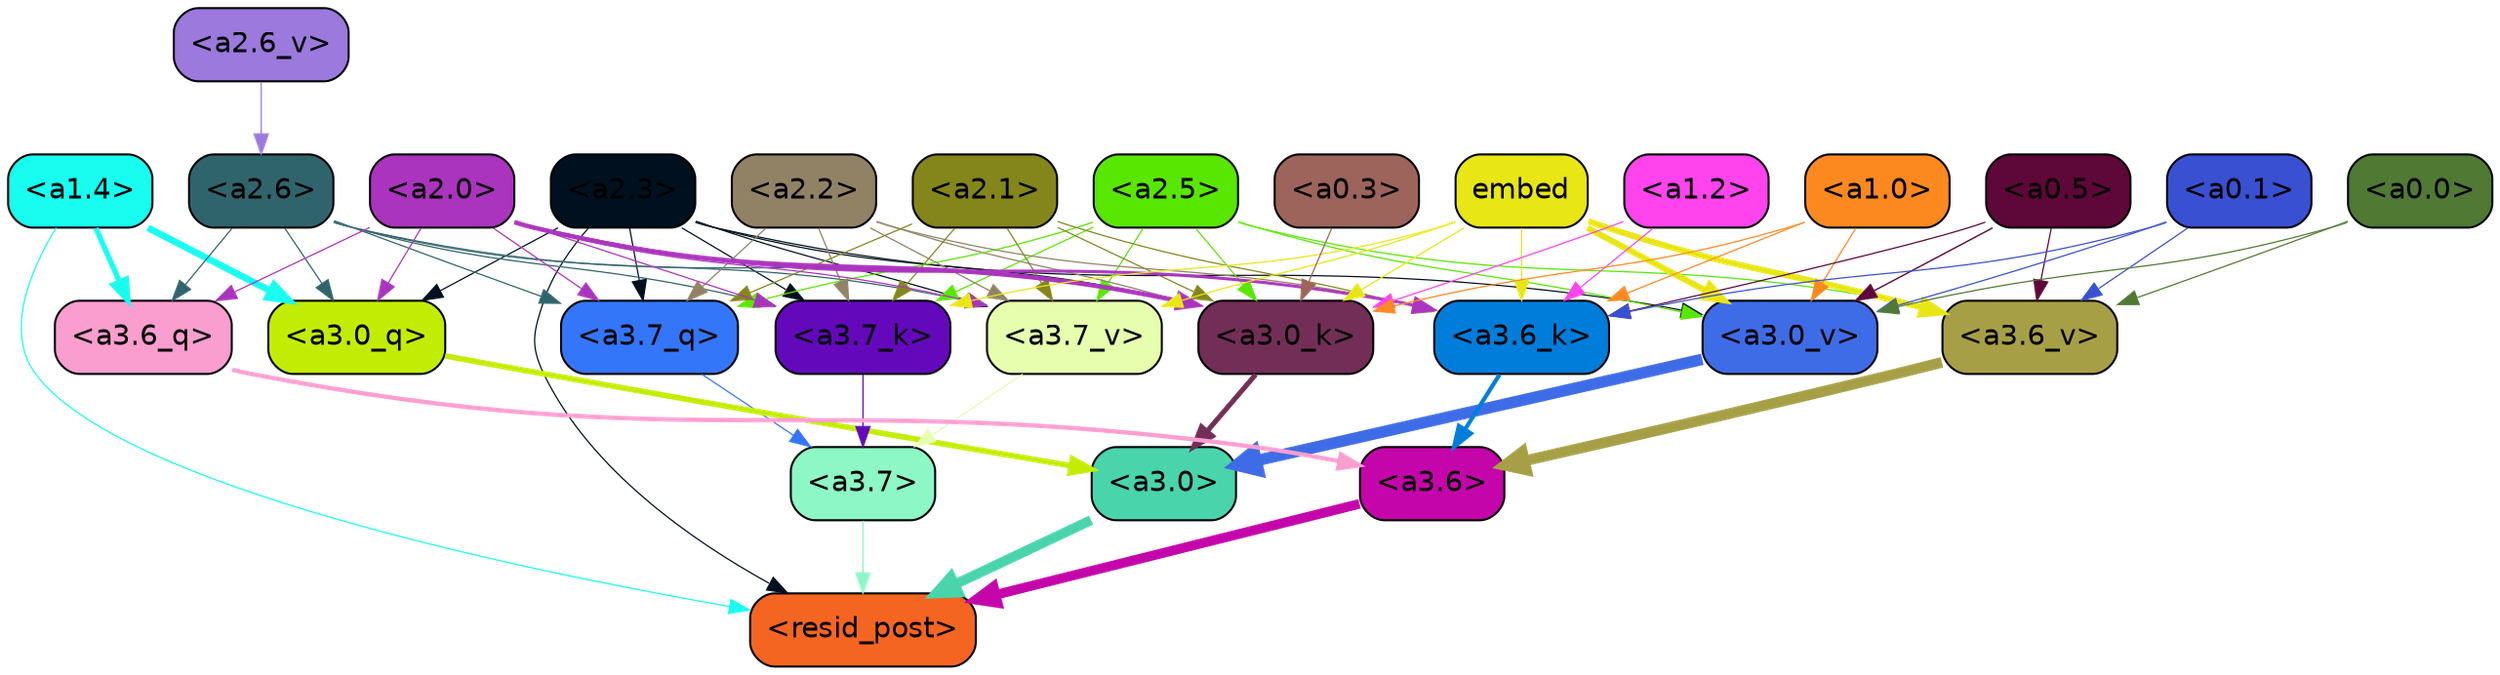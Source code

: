strict digraph "" {
	graph [bgcolor=transparent,
		layout=dot,
		overlap=false,
		splines=true
	];
	"<a3.7>"	[color=black,
		fillcolor="#8df7c6",
		fontname=Helvetica,
		shape=box,
		style="filled, rounded"];
	"<resid_post>"	[color=black,
		fillcolor="#f56522",
		fontname=Helvetica,
		shape=box,
		style="filled, rounded"];
	"<a3.7>" -> "<resid_post>"	[color="#8df7c6",
		penwidth=0.6];
	"<a3.6>"	[color=black,
		fillcolor="#c405a9",
		fontname=Helvetica,
		shape=box,
		style="filled, rounded"];
	"<a3.6>" -> "<resid_post>"	[color="#c405a9",
		penwidth=4.751612067222595];
	"<a3.0>"	[color=black,
		fillcolor="#49d4ac",
		fontname=Helvetica,
		shape=box,
		style="filled, rounded"];
	"<a3.0>" -> "<resid_post>"	[color="#49d4ac",
		penwidth=4.884142994880676];
	"<a2.3>"	[color=black,
		fillcolor="#00101e",
		fontname=Helvetica,
		shape=box,
		style="filled, rounded"];
	"<a2.3>" -> "<resid_post>"	[color="#00101e",
		penwidth=0.6];
	"<a3.7_q>"	[color=black,
		fillcolor="#3376fa",
		fontname=Helvetica,
		shape=box,
		style="filled, rounded"];
	"<a2.3>" -> "<a3.7_q>"	[color="#00101e",
		penwidth=0.6];
	"<a3.0_q>"	[color=black,
		fillcolor="#c3ec05",
		fontname=Helvetica,
		shape=box,
		style="filled, rounded"];
	"<a2.3>" -> "<a3.0_q>"	[color="#00101e",
		penwidth=0.6];
	"<a3.7_k>"	[color=black,
		fillcolor="#6309bb",
		fontname=Helvetica,
		shape=box,
		style="filled, rounded"];
	"<a2.3>" -> "<a3.7_k>"	[color="#00101e",
		penwidth=0.6];
	"<a3.0_k>"	[color=black,
		fillcolor="#722e57",
		fontname=Helvetica,
		shape=box,
		style="filled, rounded"];
	"<a2.3>" -> "<a3.0_k>"	[color="#00101e",
		penwidth=0.6];
	"<a3.7_v>"	[color=black,
		fillcolor="#e6feae",
		fontname=Helvetica,
		shape=box,
		style="filled, rounded"];
	"<a2.3>" -> "<a3.7_v>"	[color="#00101e",
		penwidth=0.6];
	"<a3.0_v>"	[color=black,
		fillcolor="#3e6ce6",
		fontname=Helvetica,
		shape=box,
		style="filled, rounded"];
	"<a2.3>" -> "<a3.0_v>"	[color="#00101e",
		penwidth=0.6];
	"<a1.4>"	[color=black,
		fillcolor="#18fdef",
		fontname=Helvetica,
		shape=box,
		style="filled, rounded"];
	"<a1.4>" -> "<resid_post>"	[color="#18fdef",
		penwidth=0.6];
	"<a3.6_q>"	[color=black,
		fillcolor="#fa9dcf",
		fontname=Helvetica,
		shape=box,
		style="filled, rounded"];
	"<a1.4>" -> "<a3.6_q>"	[color="#18fdef",
		penwidth=2.6469622254371643];
	"<a1.4>" -> "<a3.0_q>"	[color="#18fdef",
		penwidth=3.3040847778320312];
	"<a3.7_q>" -> "<a3.7>"	[color="#3376fa",
		penwidth=0.6];
	"<a3.6_q>" -> "<a3.6>"	[color="#fa9dcf",
		penwidth=2.091020345687866];
	"<a3.0_q>" -> "<a3.0>"	[color="#c3ec05",
		penwidth=2.7421876192092896];
	"<a3.7_k>" -> "<a3.7>"	[color="#6309bb",
		penwidth=0.6];
	"<a3.6_k>"	[color=black,
		fillcolor="#007dda",
		fontname=Helvetica,
		shape=box,
		style="filled, rounded"];
	"<a3.6_k>" -> "<a3.6>"	[color="#007dda",
		penwidth=2.048597991466522];
	"<a3.0_k>" -> "<a3.0>"	[color="#722e57",
		penwidth=2.476402521133423];
	"<a3.7_v>" -> "<a3.7>"	[color="#e6feae",
		penwidth=0.6];
	"<a3.6_v>"	[color=black,
		fillcolor="#a79f46",
		fontname=Helvetica,
		shape=box,
		style="filled, rounded"];
	"<a3.6_v>" -> "<a3.6>"	[color="#a79f46",
		penwidth=5.2550448179244995];
	"<a3.0_v>" -> "<a3.0>"	[color="#3e6ce6",
		penwidth=5.652270674705505];
	"<a2.6>"	[color=black,
		fillcolor="#30646c",
		fontname=Helvetica,
		shape=box,
		style="filled, rounded"];
	"<a2.6>" -> "<a3.7_q>"	[color="#30646c",
		penwidth=0.6];
	"<a2.6>" -> "<a3.6_q>"	[color="#30646c",
		penwidth=0.6];
	"<a2.6>" -> "<a3.0_q>"	[color="#30646c",
		penwidth=0.6];
	"<a2.6>" -> "<a3.7_k>"	[color="#30646c",
		penwidth=0.6];
	"<a2.6>" -> "<a3.0_k>"	[color="#30646c",
		penwidth=0.6];
	"<a2.6>" -> "<a3.7_v>"	[color="#30646c",
		penwidth=0.6];
	"<a2.5>"	[color=black,
		fillcolor="#58e700",
		fontname=Helvetica,
		shape=box,
		style="filled, rounded"];
	"<a2.5>" -> "<a3.7_q>"	[color="#58e700",
		penwidth=0.6];
	"<a2.5>" -> "<a3.7_k>"	[color="#58e700",
		penwidth=0.6];
	"<a2.5>" -> "<a3.0_k>"	[color="#58e700",
		penwidth=0.6];
	"<a2.5>" -> "<a3.7_v>"	[color="#58e700",
		penwidth=0.6];
	"<a2.5>" -> "<a3.6_v>"	[color="#58e700",
		penwidth=0.6];
	"<a2.5>" -> "<a3.0_v>"	[color="#58e700",
		penwidth=0.6];
	"<a2.2>"	[color=black,
		fillcolor="#918266",
		fontname=Helvetica,
		shape=box,
		style="filled, rounded"];
	"<a2.2>" -> "<a3.7_q>"	[color="#918266",
		penwidth=0.6];
	"<a2.2>" -> "<a3.7_k>"	[color="#918266",
		penwidth=0.6];
	"<a2.2>" -> "<a3.6_k>"	[color="#918266",
		penwidth=0.6];
	"<a2.2>" -> "<a3.0_k>"	[color="#918266",
		penwidth=0.6];
	"<a2.2>" -> "<a3.7_v>"	[color="#918266",
		penwidth=0.6];
	"<a2.1>"	[color=black,
		fillcolor="#84861c",
		fontname=Helvetica,
		shape=box,
		style="filled, rounded"];
	"<a2.1>" -> "<a3.7_q>"	[color="#84861c",
		penwidth=0.6];
	"<a2.1>" -> "<a3.7_k>"	[color="#84861c",
		penwidth=0.6];
	"<a2.1>" -> "<a3.6_k>"	[color="#84861c",
		penwidth=0.6];
	"<a2.1>" -> "<a3.0_k>"	[color="#84861c",
		penwidth=0.6];
	"<a2.1>" -> "<a3.7_v>"	[color="#84861c",
		penwidth=0.6];
	"<a2.0>"	[color=black,
		fillcolor="#aa34bd",
		fontname=Helvetica,
		shape=box,
		style="filled, rounded"];
	"<a2.0>" -> "<a3.7_q>"	[color="#aa34bd",
		penwidth=0.6];
	"<a2.0>" -> "<a3.6_q>"	[color="#aa34bd",
		penwidth=0.6];
	"<a2.0>" -> "<a3.0_q>"	[color="#aa34bd",
		penwidth=0.6];
	"<a2.0>" -> "<a3.7_k>"	[color="#aa34bd",
		penwidth=0.6];
	"<a2.0>" -> "<a3.6_k>"	[color="#aa34bd",
		penwidth=1.4757367372512817];
	"<a2.0>" -> "<a3.0_k>"	[color="#aa34bd",
		penwidth=2.2137351036071777];
	"<a2.0>" -> "<a3.7_v>"	[color="#aa34bd",
		penwidth=0.6];
	embed	[color=black,
		fillcolor="#e8e614",
		fontname=Helvetica,
		shape=box,
		style="filled, rounded"];
	embed -> "<a3.7_k>"	[color="#e8e614",
		penwidth=0.6];
	embed -> "<a3.6_k>"	[color="#e8e614",
		penwidth=0.6];
	embed -> "<a3.0_k>"	[color="#e8e614",
		penwidth=0.6];
	embed -> "<a3.7_v>"	[color="#e8e614",
		penwidth=0.6];
	embed -> "<a3.6_v>"	[color="#e8e614",
		penwidth=2.9582033157348633];
	embed -> "<a3.0_v>"	[color="#e8e614",
		penwidth=2.972973108291626];
	"<a1.2>"	[color=black,
		fillcolor="#ff44ed",
		fontname=Helvetica,
		shape=box,
		style="filled, rounded"];
	"<a1.2>" -> "<a3.6_k>"	[color="#ff44ed",
		penwidth=0.6];
	"<a1.2>" -> "<a3.0_k>"	[color="#ff44ed",
		penwidth=0.6];
	"<a1.0>"	[color=black,
		fillcolor="#fc8920",
		fontname=Helvetica,
		shape=box,
		style="filled, rounded"];
	"<a1.0>" -> "<a3.6_k>"	[color="#fc8920",
		penwidth=0.6];
	"<a1.0>" -> "<a3.0_k>"	[color="#fc8920",
		penwidth=0.6];
	"<a1.0>" -> "<a3.0_v>"	[color="#fc8920",
		penwidth=0.6];
	"<a0.5>"	[color=black,
		fillcolor="#5e0739",
		fontname=Helvetica,
		shape=box,
		style="filled, rounded"];
	"<a0.5>" -> "<a3.6_k>"	[color="#5e0739",
		penwidth=0.6];
	"<a0.5>" -> "<a3.6_v>"	[color="#5e0739",
		penwidth=0.6];
	"<a0.5>" -> "<a3.0_v>"	[color="#5e0739",
		penwidth=0.6790935099124908];
	"<a0.1>"	[color=black,
		fillcolor="#3950d3",
		fontname=Helvetica,
		shape=box,
		style="filled, rounded"];
	"<a0.1>" -> "<a3.6_k>"	[color="#3950d3",
		penwidth=0.6];
	"<a0.1>" -> "<a3.6_v>"	[color="#3950d3",
		penwidth=0.6];
	"<a0.1>" -> "<a3.0_v>"	[color="#3950d3",
		penwidth=0.6];
	"<a0.3>"	[color=black,
		fillcolor="#9c645b",
		fontname=Helvetica,
		shape=box,
		style="filled, rounded"];
	"<a0.3>" -> "<a3.0_k>"	[color="#9c645b",
		penwidth=0.6];
	"<a0.0>"	[color=black,
		fillcolor="#507934",
		fontname=Helvetica,
		shape=box,
		style="filled, rounded"];
	"<a0.0>" -> "<a3.6_v>"	[color="#507934",
		penwidth=0.6];
	"<a0.0>" -> "<a3.0_v>"	[color="#507934",
		penwidth=0.6];
	"<a2.6_v>"	[color=black,
		fillcolor="#9c79dd",
		fontname=Helvetica,
		shape=box,
		style="filled, rounded"];
	"<a2.6_v>" -> "<a2.6>"	[color="#9c79dd",
		penwidth=0.6];
}
